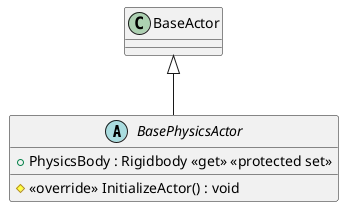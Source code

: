 @startuml
abstract class BasePhysicsActor {
    + PhysicsBody : Rigidbody <<get>> <<protected set>>
    # <<override>> InitializeActor() : void
}
BaseActor <|-- BasePhysicsActor
@enduml
